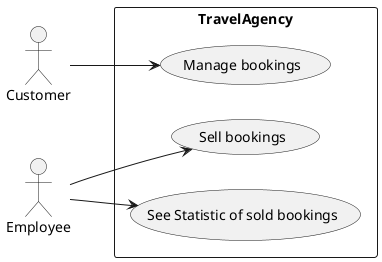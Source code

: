 @startuml
left to right direction

:Customer: as customer
:Employee: as employee

rectangle TravelAgency{
(Manage bookings) as (manage-bookings)
(Sell bookings) as (sell-bookings)
(See Statistic of sold bookings) as (booking-statistics)

customer --> (manage-bookings)
employee --> (sell-bookings)
employee --> (booking-statistics)
}
@enduml